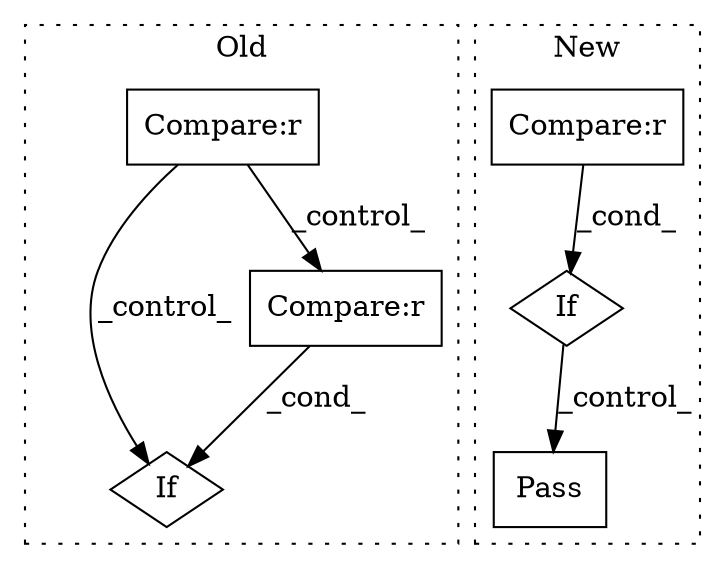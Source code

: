 digraph G {
subgraph cluster0 {
1 [label="If" a="96" s="1164,1183" l="3,18" shape="diamond"];
4 [label="Compare:r" a="40" s="1167" l="16" shape="box"];
6 [label="Compare:r" a="40" s="1114" l="36" shape="box"];
label = "Old";
style="dotted";
}
subgraph cluster1 {
2 [label="Pass" a="62" s="2034" l="4" shape="box"];
3 [label="If" a="96" s="1617,1647" l="3,14" shape="diamond"];
5 [label="Compare:r" a="40" s="1620" l="27" shape="box"];
label = "New";
style="dotted";
}
3 -> 2 [label="_control_"];
4 -> 1 [label="_cond_"];
5 -> 3 [label="_cond_"];
6 -> 1 [label="_control_"];
6 -> 4 [label="_control_"];
}